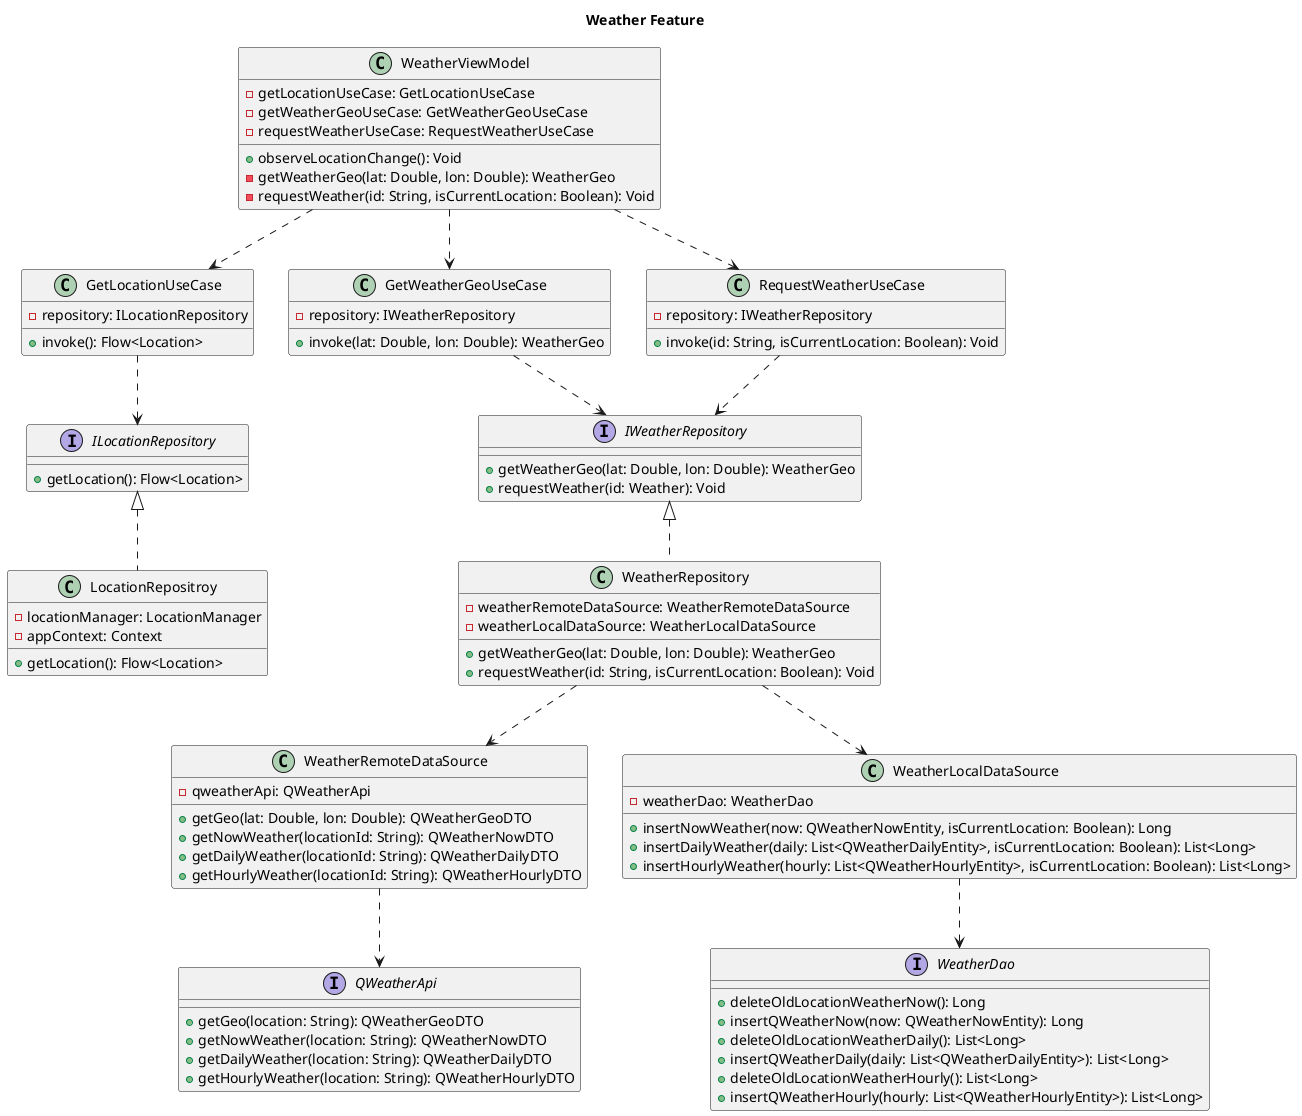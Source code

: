 @startuml weather uml
title Weather Feature

' presentation

class WeatherViewModel {
    - getLocationUseCase: GetLocationUseCase
    - getWeatherGeoUseCase: GetWeatherGeoUseCase
    - requestWeatherUseCase: RequestWeatherUseCase
    + observeLocationChange(): Void
    - getWeatherGeo(lat: Double, lon: Double): WeatherGeo
    - requestWeather(id: String, isCurrentLocation: Boolean): Void
}

WeatherViewModel ..> GetLocationUseCase
WeatherViewModel ..> GetWeatherGeoUseCase
WeatherViewModel ..> RequestWeatherUseCase


' domain

interface ILocationRepository {
    + getLocation(): Flow<Location>
}

interface IWeatherRepository {
    + getWeatherGeo(lat: Double, lon: Double): WeatherGeo
    + requestWeather(id: Weather): Void
}

class GetLocationUseCase {
    - repository: ILocationRepository
    + invoke(): Flow<Location>
}

class GetWeatherGeoUseCase {
    - repository: IWeatherRepository
    + invoke(lat: Double, lon: Double): WeatherGeo
}

class RequestWeatherUseCase {
    - repository: IWeatherRepository
    + invoke(id: String, isCurrentLocation: Boolean): Void
}

GetWeatherGeoUseCase ..> IWeatherRepository
RequestWeatherUseCase ..> IWeatherRepository
GetLocationUseCase ..> ILocationRepository
ILocationRepository <|.. LocationRepositroy
IWeatherRepository <|.. WeatherRepository


' data

class LocationRepositroy {
    - locationManager: LocationManager
    - appContext: Context
    + getLocation(): Flow<Location>
}

class WeatherRepository {
    - weatherRemoteDataSource: WeatherRemoteDataSource
    - weatherLocalDataSource: WeatherLocalDataSource
    + getWeatherGeo(lat: Double, lon: Double): WeatherGeo
    + requestWeather(id: String, isCurrentLocation: Boolean): Void
}

class WeatherRemoteDataSource {
    - qweatherApi: QWeatherApi
    + getGeo(lat: Double, lon: Double): QWeatherGeoDTO
    + getNowWeather(locationId: String): QWeatherNowDTO
    + getDailyWeather(locationId: String): QWeatherDailyDTO
    + getHourlyWeather(locationId: String): QWeatherHourlyDTO
}

class WeatherLocalDataSource {
    - weatherDao: WeatherDao
    + insertNowWeather(now: QWeatherNowEntity, isCurrentLocation: Boolean): Long
    + insertDailyWeather(daily: List<QWeatherDailyEntity>, isCurrentLocation: Boolean): List<Long>
    + insertHourlyWeather(hourly: List<QWeatherHourlyEntity>, isCurrentLocation: Boolean): List<Long>
}

interface QWeatherApi {
    + getGeo(location: String): QWeatherGeoDTO
    + getNowWeather(location: String): QWeatherNowDTO
    + getDailyWeather(location: String): QWeatherDailyDTO
    + getHourlyWeather(location: String): QWeatherHourlyDTO
}

interface WeatherDao {
    + deleteOldLocationWeatherNow(): Long
    + insertQWeatherNow(now: QWeatherNowEntity): Long
    + deleteOldLocationWeatherDaily(): List<Long>
    + insertQWeatherDaily(daily: List<QWeatherDailyEntity>): List<Long>
    + deleteOldLocationWeatherHourly(): List<Long>
    + insertQWeatherHourly(hourly: List<QWeatherHourlyEntity>): List<Long>
}

WeatherRepository ..> WeatherRemoteDataSource
WeatherRepository ..> WeatherLocalDataSource
WeatherRemoteDataSource ..> QWeatherApi
WeatherLocalDataSource ..> WeatherDao

@enduml